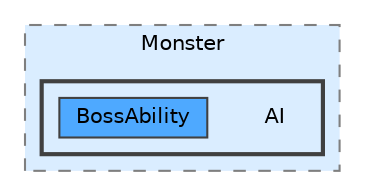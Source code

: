 digraph "Q:/IdleWave/Projet/Assets/Scripts/RogueGenesia/Survival/Monster/AI"
{
 // LATEX_PDF_SIZE
  bgcolor="transparent";
  edge [fontname=Helvetica,fontsize=10,labelfontname=Helvetica,labelfontsize=10];
  node [fontname=Helvetica,fontsize=10,shape=box,height=0.2,width=0.4];
  compound=true
  subgraph clusterdir_ccbd096adcf674e78017a5a4f754a02b {
    graph [ bgcolor="#daedff", pencolor="grey50", label="Monster", fontname=Helvetica,fontsize=10 style="filled,dashed", URL="dir_ccbd096adcf674e78017a5a4f754a02b.html",tooltip=""]
  subgraph clusterdir_befd5c0ec8b1e2fefcf5dc2dd2093e48 {
    graph [ bgcolor="#daedff", pencolor="grey25", label="", fontname=Helvetica,fontsize=10 style="filled,bold", URL="dir_befd5c0ec8b1e2fefcf5dc2dd2093e48.html",tooltip=""]
    dir_befd5c0ec8b1e2fefcf5dc2dd2093e48 [shape=plaintext, label="AI"];
  dir_c3cdb3834d5d3bbe5feeafd248d94d3b [label="BossAbility", fillcolor="#4ea9ff", color="grey25", style="filled", URL="dir_c3cdb3834d5d3bbe5feeafd248d94d3b.html",tooltip=""];
  }
  }
}
